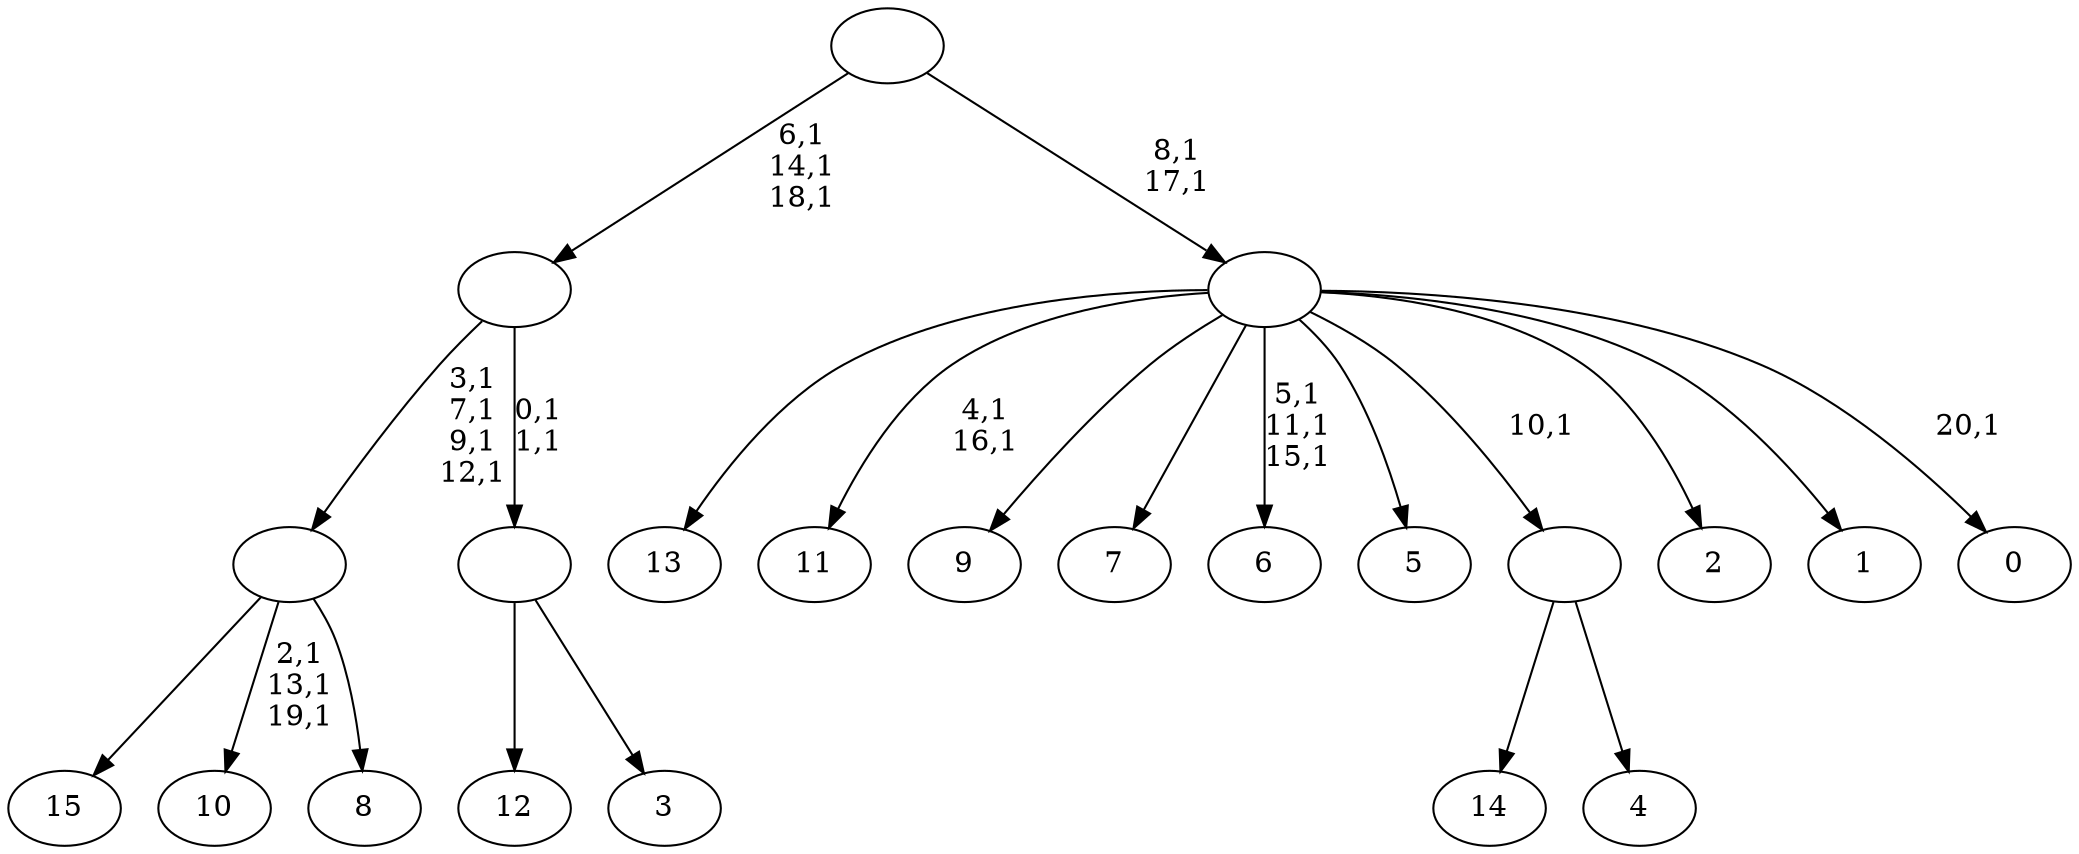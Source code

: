 digraph T {
	37 [label="15"]
	36 [label="14"]
	35 [label="13"]
	34 [label="12"]
	33 [label="11"]
	30 [label="10"]
	26 [label="9"]
	25 [label="8"]
	24 [label=""]
	20 [label="7"]
	19 [label="6"]
	15 [label="5"]
	14 [label="4"]
	13 [label=""]
	12 [label="3"]
	11 [label=""]
	9 [label=""]
	6 [label="2"]
	5 [label="1"]
	4 [label="0"]
	2 [label=""]
	0 [label=""]
	24 -> 30 [label="2,1\n13,1\n19,1"]
	24 -> 37 [label=""]
	24 -> 25 [label=""]
	13 -> 36 [label=""]
	13 -> 14 [label=""]
	11 -> 34 [label=""]
	11 -> 12 [label=""]
	9 -> 11 [label="0,1\n1,1"]
	9 -> 24 [label="3,1\n7,1\n9,1\n12,1"]
	2 -> 4 [label="20,1"]
	2 -> 19 [label="5,1\n11,1\n15,1"]
	2 -> 33 [label="4,1\n16,1"]
	2 -> 35 [label=""]
	2 -> 26 [label=""]
	2 -> 20 [label=""]
	2 -> 15 [label=""]
	2 -> 13 [label="10,1"]
	2 -> 6 [label=""]
	2 -> 5 [label=""]
	0 -> 2 [label="8,1\n17,1"]
	0 -> 9 [label="6,1\n14,1\n18,1"]
}
